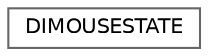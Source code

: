 digraph "类继承关系图"
{
 // LATEX_PDF_SIZE
  bgcolor="transparent";
  edge [fontname=Helvetica,fontsize=10,labelfontname=Helvetica,labelfontsize=10];
  node [fontname=Helvetica,fontsize=10,shape=box,height=0.2,width=0.4];
  rankdir="LR";
  Node0 [id="Node000000",label="DIMOUSESTATE",height=0.2,width=0.4,color="grey40", fillcolor="white", style="filled",URL="$struct_d_i_m_o_u_s_e_s_t_a_t_e.html",tooltip=" "];
}
